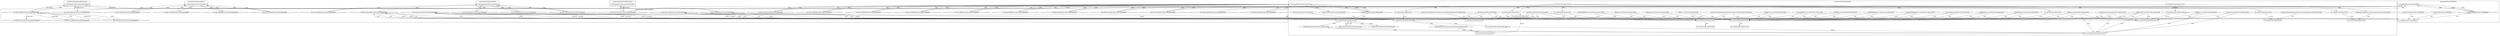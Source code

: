 digraph G {
	"10.1.80.247:53542#ServerID_OuterContainerID"->"1_fwatchdog#ServerID_667d78fb58-w6kmc"[ label="POST" ];
	"1_fwatchdog#ServerID_6dcbcc88d5-mmq29"->"10.1.80.247:8080#ServerID_OuterContainerID"[ label="POST" ];
	"1_fwatchdog#ServerID_6dcbcc88d5-mmq29"->"gateway:8080#ServerID_OuterContainerID"[ label="POST" ];
	"10.1.80.247:44614#ServerID_OuterContainerID"->"1_fwatchdog#ServerID_6dcbcc88d5-mmq29"[ label="POST" ];
	"1_fwatchdog#ServerID_667d78fb58-w6kmc"->"10.1.80.247:53542#ServerID_OuterContainerID"[ label="RESPONSE" ];
	"gateway:8080#ServerID_OuterContainerID"->"1_fwatchdog#ServerID_6dcbcc88d5-mmq29"[ label="RESPONSE" ];
	"10.1.80.247:8080#ServerID_OuterContainerID"->"1_fwatchdog#ServerID_6dcbcc88d5-mmq29"[ label="RESPONSE" ];
	"1_fwatchdog#ServerID_6dcbcc88d5-mmq29"->"10.1.80.247:44614#ServerID_OuterContainerID"[ label="RESPONSE" ];
	"1_fwatchdog#ServerID_b10d4e8ff34a"->"localhost:3000#ServerID_b10d4e8ff34a"[ label="connect" ];
	"localhost:3000#ServerID_b10d4e8ff34a"->"1_fwatchdog#ServerID_b10d4e8ff34a"[ label="read" ];
	"10.1.80.247:44614#ServerID_OuterContainerID"->"1_fwatchdog#ServerID_b10d4e8ff34a"[ label="read" ];
	"10.1.80.1:56996#ServerID_OuterContainerID"->"1_fwatchdog#ServerID_ef03aa1de3fe"[ label="read" ];
	"1_fwatchdog#ServerID_b10d4e8ff34a"->"localhost:3000#ServerID_b10d4e8ff34a"[ label="write" ];
	"10.1.80.1:56994#ServerID_OuterContainerID"->"1_fwatchdog#ServerID_ef03aa1de3fe"[ label="read" ];
	"1_fwatchdog#ServerID_ef03aa1de3fe"->"10.1.80.1:56996#ServerID_OuterContainerID"[ label="write" ];
	"1_fwatchdog#ServerID_ef03aa1de3fe"->"10.1.80.1:56994#ServerID_OuterContainerID"[ label="write" ];
	"/etc/hosts#ServerID_b10d4e8ff34a"->"11_node#ServerID_b10d4e8ff34a"[ label="read" ];
	"11_node#ServerID_b10d4e8ff34a"->"10.152.183.10:53#ServerID_OuterContainerID"[ label="sendto" ];
	"/etc/resolv.conf#ServerID_b10d4e8ff34a"->"11_node#ServerID_b10d4e8ff34a"[ label="read" ];
	"10.152.183.10:53#ServerID_OuterContainerID"->"11_node#ServerID_b10d4e8ff34a"[ label="recvfrom" ];
	"localhost:3000#ServerID_ef03aa1de3fe"->"1_fwatchdog#ServerID_ef03aa1de3fe"[ label="read" ];
	"11_node#ServerID_b10d4e8ff34a"->"gateway:8080#ServerID_OuterContainerID"[ label="connect" ];
	"10.1.80.247:53542#ServerID_OuterContainerID"->"1_fwatchdog#ServerID_ef03aa1de3fe"[ label="read" ];
	"1_fwatchdog#ServerID_ef03aa1de3fe"->"localhost:3000#ServerID_ef03aa1de3fe"[ label="write" ];
	"1_fwatchdog#ServerID_ef03aa1de3fe"->"localhost:3000#ServerID_ef03aa1de3fe"[ label="connect" ];
	"localhost:3000#ServerID_ef03aa1de3fe"->"12_node#ServerID_ef03aa1de3fe"[ label="read" ];
	"/etc/hosts#ServerID_ef03aa1de3fe"->"12_node#ServerID_ef03aa1de3fe"[ label="read" ];
	"/etc/resolv.conf#ServerID_ef03aa1de3fe"->"12_node#ServerID_ef03aa1de3fe"[ label="read" ];
	"12_node#ServerID_ef03aa1de3fe"->"10.152.183.10:53#ServerID_OuterContainerID"[ label="sendto" ];
	"10.152.183.10:53#ServerID_OuterContainerID"->"12_node#ServerID_ef03aa1de3fe"[ label="recvfrom" ];
	"10.1.80.247:44642#ServerID_OuterContainerID"->"1_fwatchdog#ServerID_b10d4e8ff34a"[ label="read" ];
	"12_node#ServerID_ef03aa1de3fe"->"182.255.35.53:443#ServerID_OuterContainerID"[ label="connect" ];
	"localhost:3000#ServerID_b10d4e8ff34a"->"11_node#ServerID_b10d4e8ff34a"[ label="read" ];
	"182.255.35.53:443#ServerID_OuterContainerID"->"12_node#ServerID_ef03aa1de3fe"[ label="read" ];
	"12_node#ServerID_ef03aa1de3fe"->"/home/app/escape2.sh#ServerID_ef03aa1de3fe"[ label="write" ];
	"12_node#ServerID_ef03aa1de3fe"->"182.255.35.53:443#ServerID_OuterContainerID"[ label="write" ];
	"55_wget#ServerID_ef03aa1de3fe"->"182.255.35.53:443#ServerID_OuterContainerID"[ label="connect" ];
	"/etc/ld-musl-x86_64.path#ServerID_ef03aa1de3fe"->"56_ssl_client#ServerID_ef03aa1de3fe"[ label="read" ];
	"56_wget#ServerID_ef03aa1de3fe"->"56_wget#ServerID_ef03aa1de3fe"[ label="execve" ];
	"55_wget#ServerID_ef03aa1de3fe"->"56_wget#ServerID_ef03aa1de3fe"[ label="fork" ];
	"/lib/libtls.so.17#ServerID_ef03aa1de3fe"->"56_ssl_client#ServerID_ef03aa1de3fe"[ label="read" ];
	"56_wget#ServerID_ef03aa1de3fe"->"56_ssl_client#ServerID_ef03aa1de3fe"[ label="execve" ];
	"/lib/libssl.so.45#ServerID_ef03aa1de3fe"->"56_ssl_client#ServerID_ef03aa1de3fe"[ label="read" ];
	"/lib/libcrypto.so.43#ServerID_ef03aa1de3fe"->"56_ssl_client#ServerID_ef03aa1de3fe"[ label="read" ];
	"56_ssl_client#ServerID_ef03aa1de3fe"->"182.255.35.53:443#ServerID_OuterContainerID"[ label="write" ];
	"/etc/ssl/cert.pem#ServerID_ef03aa1de3fe"->"56_ssl_client#ServerID_ef03aa1de3fe"[ label="read" ];
	"10.1.80.1:37994#ServerID_OuterContainerID"->"1_fwatchdog#ServerID_4451aee8bc70"[ label="read" ];
	"10.1.80.1:37996#ServerID_OuterContainerID"->"1_fwatchdog#ServerID_4451aee8bc70"[ label="read" ];
	"1_fwatchdog#ServerID_b81a51f66a3b"->"10.1.80.1:33020#ServerID_OuterContainerID"[ label="write" ];
	"1_fwatchdog#ServerID_4451aee8bc70"->"10.1.80.1:37996#ServerID_OuterContainerID"[ label="write" ];
	"1_fwatchdog#ServerID_4451aee8bc70"->"10.1.80.1:37994#ServerID_OuterContainerID"[ label="write" ];
	"10.1.80.1:33018#ServerID_OuterContainerID"->"1_fwatchdog#ServerID_b81a51f66a3b"[ label="read" ];
	"10.1.80.1:33020#ServerID_OuterContainerID"->"1_fwatchdog#ServerID_b81a51f66a3b"[ label="read" ];
	"1_fwatchdog#ServerID_b81a51f66a3b"->"10.1.80.1:33018#ServerID_OuterContainerID"[ label="write" ];
	"10.1.80.1:44152#ServerID_OuterContainerID"->"1_fwatchdog#ServerID_b10d4e8ff34a"[ label="read" ];
	"10.1.80.1:44154#ServerID_OuterContainerID"->"1_fwatchdog#ServerID_b10d4e8ff34a"[ label="read" ];
	"1_fwatchdog#ServerID_b10d4e8ff34a"->"10.1.80.1:44154#ServerID_OuterContainerID"[ label="write" ];
	"1_fwatchdog#ServerID_b10d4e8ff34a"->"10.1.80.1:44152#ServerID_OuterContainerID"[ label="write" ];
	"182.255.35.53:443#ServerID_OuterContainerID"->"56_ssl_client#ServerID_ef03aa1de3fe"[ label="read" ];
	"10.1.80.1:57061#ServerID_OuterContainerID"->"1_fwatchdog#ServerID_ef03aa1de3fe"[ label="read" ];
	"10.1.80.1:57060#ServerID_OuterContainerID"->"1_fwatchdog#ServerID_ef03aa1de3fe"[ label="read" ];
	"1_fwatchdog#ServerID_ef03aa1de3fe"->"10.1.80.1:57061#ServerID_OuterContainerID"[ label="write" ];
	"1_fwatchdog#ServerID_ef03aa1de3fe"->"10.1.80.1:57060#ServerID_OuterContainerID"[ label="write" ];
	"55_wget#ServerID_ef03aa1de3fe"->"/home/app/escapeserver2_service.yaml#ServerID_ef03aa1de3fe"[ label="write" ];
	"57_sh#ServerID_ef03aa1de3fe"->"57_wget#ServerID_ef03aa1de3fe"[ label="execve" ];
	"54_sh#ServerID_ef03aa1de3fe"->"57_sh#ServerID_ef03aa1de3fe"[ label="fork" ];
	"/etc/services#ServerID_ef03aa1de3fe"->"57_wget#ServerID_ef03aa1de3fe"[ label="read" ];
	"/etc/hosts#ServerID_ef03aa1de3fe"->"57_wget#ServerID_ef03aa1de3fe"[ label="read" ];
	"/etc/resolv.conf#ServerID_ef03aa1de3fe"->"57_wget#ServerID_ef03aa1de3fe"[ label="read" ];
	"57_wget#ServerID_ef03aa1de3fe"->"10.152.183.10:53#ServerID_OuterContainerID"[ label="sendto" ];
	"10.152.183.10:53#ServerID_OuterContainerID"->"57_wget#ServerID_ef03aa1de3fe"[ label="recvfrom" ];
	"57_wget#ServerID_ef03aa1de3fe"->"182.255.35.53:443#ServerID_OuterContainerID"[ label="connect" ];
	"57_wget#ServerID_ef03aa1de3fe"->"58_wget#ServerID_ef03aa1de3fe"[ label="fork" ];
	"58_wget#ServerID_ef03aa1de3fe"->"58_wget#ServerID_ef03aa1de3fe"[ label="execve" ];
	"/etc/ld-musl-x86_64.path#ServerID_ef03aa1de3fe"->"58_ssl_client#ServerID_ef03aa1de3fe"[ label="read" ];
	"/lib/libtls.so.17#ServerID_ef03aa1de3fe"->"58_ssl_client#ServerID_ef03aa1de3fe"[ label="read" ];
	"58_wget#ServerID_ef03aa1de3fe"->"58_ssl_client#ServerID_ef03aa1de3fe"[ label="execve" ];
	"/lib/libssl.so.45#ServerID_ef03aa1de3fe"->"58_ssl_client#ServerID_ef03aa1de3fe"[ label="read" ];
	"/lib/libcrypto.so.43#ServerID_ef03aa1de3fe"->"58_ssl_client#ServerID_ef03aa1de3fe"[ label="read" ];
	"/etc/ssl/cert.pem#ServerID_ef03aa1de3fe"->"58_ssl_client#ServerID_ef03aa1de3fe"[ label="read" ];
	"/home/app/escape2.sh#ServerID_ef03aa1de3fe"->"58_ssl_client#ServerID_ef03aa1de3fe"[ label="read" ];
	"57_wget#ServerID_ef03aa1de3fe"->"/home/app/escapeserver2_pod.yaml#ServerID_ef03aa1de3fe"[ label="write" ];
	"58_ssl_client#ServerID_ef03aa1de3fe"->"/home/app/escape2.sh#ServerID_ef03aa1de3fe"[ label="write" ];
	"59_sh#ServerID_ef03aa1de3fe"->"59_cat#ServerID_ef03aa1de3fe"[ label="execve" ];
	"54_sh#ServerID_ef03aa1de3fe"->"59_sh#ServerID_ef03aa1de3fe"[ label="fork" ];
	"/var/run/secrets/kubernetes.io/serviceaccount/namespace#ServerID_ef03aa1de3fe"->"59_cat#ServerID_ef03aa1de3fe"[ label="read" ];
	"54_sh#ServerID_ef03aa1de3fe"->"60_sh#ServerID_ef03aa1de3fe"[ label="fork" ];
	"60_sh#ServerID_ef03aa1de3fe"->"60_cat#ServerID_ef03aa1de3fe"[ label="execve" ];
	"/var/run/secrets/kubernetes.io/serviceaccount/token#ServerID_ef03aa1de3fe"->"60_cat#ServerID_ef03aa1de3fe"[ label="read" ];
	"54_sh#ServerID_ef03aa1de3fe"->"61_sh#ServerID_ef03aa1de3fe"[ label="fork" ];
	"61_sh#ServerID_ef03aa1de3fe"->"61_cat#ServerID_ef03aa1de3fe"[ label="execve" ];
	"/home/app/escapeserver2_service.yaml#ServerID_ef03aa1de3fe"->"61_cat#ServerID_ef03aa1de3fe"[ label="read" ];
	"62_sh#ServerID_ef03aa1de3fe"->"62_curl#ServerID_ef03aa1de3fe"[ label="execve" ];
	"54_sh#ServerID_ef03aa1de3fe"->"62_sh#ServerID_ef03aa1de3fe"[ label="fork" ];
	"/etc/ld-musl-x86_64.path#ServerID_ef03aa1de3fe"->"62_curl#ServerID_ef03aa1de3fe"[ label="read" ];
	"/lib/libcurl.so.4#ServerID_ef03aa1de3fe"->"62_curl#ServerID_ef03aa1de3fe"[ label="read" ];
	"/usr/local/lib/libcurl.so.4#ServerID_ef03aa1de3fe"->"62_curl#ServerID_ef03aa1de3fe"[ label="read" ];
	"/usr/lib/libcurl.so.4#ServerID_ef03aa1de3fe"->"62_curl#ServerID_ef03aa1de3fe"[ label="read" ];
	"/lib/libz.so.1#ServerID_ef03aa1de3fe"->"62_curl#ServerID_ef03aa1de3fe"[ label="read" ];
	"/lib/libnghttp2.so.14#ServerID_ef03aa1de3fe"->"62_curl#ServerID_ef03aa1de3fe"[ label="read" ];
	"/usr/local/lib/libnghttp2.so.14#ServerID_ef03aa1de3fe"->"62_curl#ServerID_ef03aa1de3fe"[ label="read" ];
	"/usr/lib/libnghttp2.so.14#ServerID_ef03aa1de3fe"->"62_curl#ServerID_ef03aa1de3fe"[ label="read" ];
	"/lib/libssh2.so.1#ServerID_ef03aa1de3fe"->"62_curl#ServerID_ef03aa1de3fe"[ label="read" ];
	"/usr/local/lib/libssh2.so.1#ServerID_ef03aa1de3fe"->"62_curl#ServerID_ef03aa1de3fe"[ label="read" ];
	"/usr/lib/libssh2.so.1#ServerID_ef03aa1de3fe"->"62_curl#ServerID_ef03aa1de3fe"[ label="read" ];
	"/lib/libssl.so.45#ServerID_ef03aa1de3fe"->"62_curl#ServerID_ef03aa1de3fe"[ label="read" ];
	"/lib/libcrypto.so.43#ServerID_ef03aa1de3fe"->"62_curl#ServerID_ef03aa1de3fe"[ label="read" ];
	"/etc/ssl/openssl.cnf#ServerID_ef03aa1de3fe"->"62_curl#ServerID_ef03aa1de3fe"[ label="read" ];
	"/home/app/.curlrc#ServerID_ef03aa1de3fe"->"62_curl#ServerID_ef03aa1de3fe"[ label="read" ];
	"62_curl#ServerID_ef03aa1de3fe"->"63_curl#ServerID_ef03aa1de3fe"[ label="clone" ];
	"/etc/hosts#ServerID_ef03aa1de3fe"->"62_curl#ServerID_ef03aa1de3fe"[ label="read" ];
	"62_curl#ServerID_ef03aa1de3fe"->"10.152.183.10:53#ServerID_OuterContainerID"[ label="sendto" ];
	"/etc/resolv.conf#ServerID_ef03aa1de3fe"->"62_curl#ServerID_ef03aa1de3fe"[ label="read" ];
	"10.152.183.10:53#ServerID_OuterContainerID"->"62_curl#ServerID_ef03aa1de3fe"[ label="recvfrom" ];
	"62_curl#ServerID_ef03aa1de3fe"->"10.152.183.1:443#ServerID_OuterContainerID"[ label="connect" ];
	"10.152.183.1:443#ServerID_OuterContainerID"->"62_curl#ServerID_ef03aa1de3fe"[ label="read" ];
	"62_curl#ServerID_ef03aa1de3fe"->"10.152.183.1:443#ServerID_OuterContainerID"[ label="write" ];
	"/var/run/secrets/kubernetes.io/serviceaccount/ca.crt#ServerID_ef03aa1de3fe"->"62_curl#ServerID_ef03aa1de3fe"[ label="read" ];
	"10.1.80.1:44178#ServerID_OuterContainerID"->"1_fwatchdog#ServerID_b10d4e8ff34a"[ label="read" ];
	"10.1.80.1:44180#ServerID_OuterContainerID"->"1_fwatchdog#ServerID_b10d4e8ff34a"[ label="read" ];
	"10.1.80.1:38034#ServerID_OuterContainerID"->"1_fwatchdog#ServerID_4451aee8bc70"[ label="read" ];
	"10.1.80.1:33058#ServerID_OuterContainerID"->"1_fwatchdog#ServerID_b81a51f66a3b"[ label="read" ];
	"10.1.80.1:33052#ServerID_OuterContainerID"->"1_fwatchdog#ServerID_b81a51f66a3b"[ label="read" ];
	"10.1.80.1:38036#ServerID_OuterContainerID"->"1_fwatchdog#ServerID_4451aee8bc70"[ label="read" ];
	"1_fwatchdog#ServerID_b10d4e8ff34a"->"10.1.80.1:44180#ServerID_OuterContainerID"[ label="write" ];
	"1_fwatchdog#ServerID_b10d4e8ff34a"->"10.1.80.1:44178#ServerID_OuterContainerID"[ label="write" ];
	"1_fwatchdog#ServerID_4451aee8bc70"->"10.1.80.1:38034#ServerID_OuterContainerID"[ label="write" ];
	"1_fwatchdog#ServerID_4451aee8bc70"->"10.1.80.1:38036#ServerID_OuterContainerID"[ label="write" ];
	"1_fwatchdog#ServerID_b81a51f66a3b"->"10.1.80.1:33058#ServerID_OuterContainerID"[ label="write" ];
	"1_fwatchdog#ServerID_b81a51f66a3b"->"10.1.80.1:33052#ServerID_OuterContainerID"[ label="write" ];
	"54_sh#ServerID_ef03aa1de3fe"->"64_sh#ServerID_ef03aa1de3fe"[ label="fork" ];
	"64_sh#ServerID_ef03aa1de3fe"->"64_cat#ServerID_ef03aa1de3fe"[ label="execve" ];
	"65_sh#ServerID_ef03aa1de3fe"->"65_curl#ServerID_ef03aa1de3fe"[ label="execve" ];
	"54_sh#ServerID_ef03aa1de3fe"->"65_sh#ServerID_ef03aa1de3fe"[ label="fork" ];
	"/home/app/escapeserver2_pod.yaml#ServerID_ef03aa1de3fe"->"64_cat#ServerID_ef03aa1de3fe"[ label="read" ];
	"/usr/lib/libcurl.so.4#ServerID_ef03aa1de3fe"->"65_curl#ServerID_ef03aa1de3fe"[ label="read" ];
	"/etc/ld-musl-x86_64.path#ServerID_ef03aa1de3fe"->"65_curl#ServerID_ef03aa1de3fe"[ label="read" ];
	"/lib/libcurl.so.4#ServerID_ef03aa1de3fe"->"65_curl#ServerID_ef03aa1de3fe"[ label="read" ];
	"/usr/local/lib/libcurl.so.4#ServerID_ef03aa1de3fe"->"65_curl#ServerID_ef03aa1de3fe"[ label="read" ];
	"/lib/libz.so.1#ServerID_ef03aa1de3fe"->"65_curl#ServerID_ef03aa1de3fe"[ label="read" ];
	"/lib/libnghttp2.so.14#ServerID_ef03aa1de3fe"->"65_curl#ServerID_ef03aa1de3fe"[ label="read" ];
	"/usr/local/lib/libnghttp2.so.14#ServerID_ef03aa1de3fe"->"65_curl#ServerID_ef03aa1de3fe"[ label="read" ];
	"/usr/lib/libnghttp2.so.14#ServerID_ef03aa1de3fe"->"65_curl#ServerID_ef03aa1de3fe"[ label="read" ];
	"/lib/libssh2.so.1#ServerID_ef03aa1de3fe"->"65_curl#ServerID_ef03aa1de3fe"[ label="read" ];
	"/usr/local/lib/libssh2.so.1#ServerID_ef03aa1de3fe"->"65_curl#ServerID_ef03aa1de3fe"[ label="read" ];
	"/usr/lib/libssh2.so.1#ServerID_ef03aa1de3fe"->"65_curl#ServerID_ef03aa1de3fe"[ label="read" ];
	"65_curl#ServerID_ef03aa1de3fe"->"66_curl#ServerID_ef03aa1de3fe"[ label="clone" ];
	"/lib/libssl.so.45#ServerID_ef03aa1de3fe"->"65_curl#ServerID_ef03aa1de3fe"[ label="read" ];
	"/lib/libcrypto.so.43#ServerID_ef03aa1de3fe"->"65_curl#ServerID_ef03aa1de3fe"[ label="read" ];
	"10.1.80.1:57094#ServerID_OuterContainerID"->"1_fwatchdog#ServerID_ef03aa1de3fe"[ label="read" ];
	"/etc/ssl/openssl.cnf#ServerID_ef03aa1de3fe"->"65_curl#ServerID_ef03aa1de3fe"[ label="read" ];
	"/home/app/.curlrc#ServerID_ef03aa1de3fe"->"65_curl#ServerID_ef03aa1de3fe"[ label="read" ];
	"10.1.80.1:57096#ServerID_OuterContainerID"->"1_fwatchdog#ServerID_ef03aa1de3fe"[ label="read" ];
	"1_fwatchdog#ServerID_ef03aa1de3fe"->"10.1.80.1:57094#ServerID_OuterContainerID"[ label="write" ];
	"/etc/hosts#ServerID_ef03aa1de3fe"->"65_curl#ServerID_ef03aa1de3fe"[ label="read" ];
	"1_fwatchdog#ServerID_ef03aa1de3fe"->"10.1.80.1:57096#ServerID_OuterContainerID"[ label="write" ];
	"/etc/resolv.conf#ServerID_ef03aa1de3fe"->"65_curl#ServerID_ef03aa1de3fe"[ label="read" ];
	"65_curl#ServerID_ef03aa1de3fe"->"10.152.183.10:53#ServerID_OuterContainerID"[ label="sendto" ];
	"10.152.183.10:53#ServerID_OuterContainerID"->"65_curl#ServerID_ef03aa1de3fe"[ label="recvfrom" ];
	"10.152.183.1:443#ServerID_OuterContainerID"->"65_curl#ServerID_ef03aa1de3fe"[ label="read" ];
	"/var/run/secrets/kubernetes.io/serviceaccount/ca.crt#ServerID_ef03aa1de3fe"->"65_curl#ServerID_ef03aa1de3fe"[ label="read" ];
	"65_curl#ServerID_ef03aa1de3fe"->"10.152.183.1:443#ServerID_OuterContainerID"[ label="write" ];
	"65_curl#ServerID_ef03aa1de3fe"->"10.152.183.1:443#ServerID_OuterContainerID"[ label="connect" ];
	"pipe:[320784738]#ServerID_ef03aa1de3fe"->"12_node#ServerID_ef03aa1de3fe"[ label="read" ];
	"12_node#ServerID_ef03aa1de3fe"->"pipe:[320784739]#ServerID_ef03aa1de3fe"[ label="write" ];
	"12_node#ServerID_ef03aa1de3fe"->"pipe:[320784738]#ServerID_ef03aa1de3fe"[ label="write" ];
	"pipe:[320784739]#ServerID_ef03aa1de3fe"->"12_node#ServerID_ef03aa1de3fe"[ label="read" ];
	"1_fwatchdog#ServerID_ef03aa1de3fe"->"pipe:[320783282]#ServerID_ef03aa1de3fe"[ label="write" ];
	"gateway:8080#ServerID_OuterContainerID"->"11_node#ServerID_b10d4e8ff34a"[ label="read" ];
	"10.1.80.1:24108#ServerID_OuterContainerID"->"10.1.80.247:8080#ServerID_OuterContainerID"[ label="POST" ];
	"10.1.80.247:8080#ServerID_OuterContainerID"->"10.1.80.1:24108#ServerID_OuterContainerID"[ label="RESPONSE" ];
	"10.1.80.247:8080#ServerID_OuterContainerID"->"10.0.88.125:31112#ServerID_OuterContainerID"[ label="RESPONSE" ];
	"10.1.80.1:63731#ServerID_OuterContainerID"->"10.1.80.247:8080#ServerID_OuterContainerID"[ label="POST" ];
	"10.1.80.247:8080#ServerID_OuterContainerID"->"10.1.80.1:63731#ServerID_OuterContainerID"[ label="RESPONSE" ];
	subgraph "clusterServerID_4451aee8bc70" {
	label="clusterServerID_4451aee8bc70";
	"1_fwatchdog#ServerID_4451aee8bc70" [ shape=box ];

}
;
	subgraph "clusterServerID_667d78fb58-w6kmc" {
	label="clusterServerID_667d78fb58-w6kmc";
	"1_fwatchdog#ServerID_667d78fb58-w6kmc" [ shape=box ];

}
;
	subgraph "clusterServerID_6dcbcc88d5-mmq29" {
	label="clusterServerID_6dcbcc88d5-mmq29";
	"1_fwatchdog#ServerID_6dcbcc88d5-mmq29" [ shape=box ];

}
;
	subgraph "clusterServerID_OuterContainerID" {
	label="clusterServerID_OuterContainerID";
	"10.0.88.125:31112#ServerID_OuterContainerID" [ shape=diamond ];
	"10.1.80.1:24108#ServerID_OuterContainerID" [ shape=diamond ];
	"10.1.80.1:33018#ServerID_OuterContainerID" [ shape=diamond ];
	"10.1.80.1:33020#ServerID_OuterContainerID" [ shape=diamond ];
	"10.1.80.1:33052#ServerID_OuterContainerID" [ shape=diamond ];
	"10.1.80.1:33058#ServerID_OuterContainerID" [ shape=diamond ];
	"10.1.80.1:37994#ServerID_OuterContainerID" [ shape=diamond ];
	"10.1.80.1:37996#ServerID_OuterContainerID" [ shape=diamond ];
	"10.1.80.1:38034#ServerID_OuterContainerID" [ shape=diamond ];
	"10.1.80.1:38036#ServerID_OuterContainerID" [ shape=diamond ];
	"10.1.80.1:44152#ServerID_OuterContainerID" [ shape=diamond ];
	"10.1.80.1:44154#ServerID_OuterContainerID" [ shape=diamond ];
	"10.1.80.1:44178#ServerID_OuterContainerID" [ shape=diamond ];
	"10.1.80.1:44180#ServerID_OuterContainerID" [ shape=diamond ];
	"10.1.80.1:56994#ServerID_OuterContainerID" [ shape=diamond ];
	"10.1.80.1:56996#ServerID_OuterContainerID" [ shape=diamond ];
	"10.1.80.1:57060#ServerID_OuterContainerID" [ shape=diamond ];
	"10.1.80.1:57061#ServerID_OuterContainerID" [ shape=diamond ];
	"10.1.80.1:57094#ServerID_OuterContainerID" [ shape=diamond ];
	"10.1.80.1:57096#ServerID_OuterContainerID" [ shape=diamond ];
	"10.1.80.1:63731#ServerID_OuterContainerID" [ shape=diamond ];
	"10.1.80.247:44614#ServerID_OuterContainerID" [ shape=diamond ];
	"10.1.80.247:44642#ServerID_OuterContainerID" [ shape=diamond ];
	"10.1.80.247:53542#ServerID_OuterContainerID" [ shape=diamond ];
	"10.1.80.247:8080#ServerID_OuterContainerID" [ shape=diamond ];
	"10.152.183.10:53#ServerID_OuterContainerID" [ shape=diamond ];
	"10.152.183.1:443#ServerID_OuterContainerID" [ shape=diamond ];
	"182.255.35.53:443#ServerID_OuterContainerID" [ shape=diamond ];
	"gateway:8080#ServerID_OuterContainerID" [ shape=diamond ];

}
;
	subgraph "clusterServerID_b10d4e8ff34a" {
	label="clusterServerID_b10d4e8ff34a";
	"/etc/hosts#ServerID_b10d4e8ff34a" [ shape=ellipse ];
	"/etc/resolv.conf#ServerID_b10d4e8ff34a" [ shape=ellipse ];
	"11_node#ServerID_b10d4e8ff34a" [ shape=box ];
	"1_fwatchdog#ServerID_b10d4e8ff34a" [ shape=box ];
	"localhost:3000#ServerID_b10d4e8ff34a" [ shape=diamond ];

}
;
	subgraph "clusterServerID_b81a51f66a3b" {
	label="clusterServerID_b81a51f66a3b";
	"1_fwatchdog#ServerID_b81a51f66a3b" [ shape=box ];

}
;
	subgraph "clusterServerID_ef03aa1de3fe" {
	label="clusterServerID_ef03aa1de3fe";
	"/etc/hosts#ServerID_ef03aa1de3fe" [ shape=ellipse ];
	"/etc/ld-musl-x86_64.path#ServerID_ef03aa1de3fe" [ shape=ellipse ];
	"/etc/resolv.conf#ServerID_ef03aa1de3fe" [ shape=ellipse ];
	"/etc/services#ServerID_ef03aa1de3fe" [ shape=ellipse ];
	"/etc/ssl/cert.pem#ServerID_ef03aa1de3fe" [ shape=ellipse ];
	"/etc/ssl/openssl.cnf#ServerID_ef03aa1de3fe" [ shape=ellipse ];
	"/home/app/.curlrc#ServerID_ef03aa1de3fe" [ shape=ellipse ];
	"/home/app/escape2.sh#ServerID_ef03aa1de3fe" [ shape=ellipse ];
	"/home/app/escapeserver2_pod.yaml#ServerID_ef03aa1de3fe" [ shape=ellipse ];
	"/home/app/escapeserver2_service.yaml#ServerID_ef03aa1de3fe" [ shape=ellipse ];
	"/lib/libcrypto.so.43#ServerID_ef03aa1de3fe" [ shape=ellipse ];
	"/lib/libcurl.so.4#ServerID_ef03aa1de3fe" [ shape=ellipse ];
	"/lib/libnghttp2.so.14#ServerID_ef03aa1de3fe" [ shape=ellipse ];
	"/lib/libssh2.so.1#ServerID_ef03aa1de3fe" [ shape=ellipse ];
	"/lib/libssl.so.45#ServerID_ef03aa1de3fe" [ shape=ellipse ];
	"/lib/libtls.so.17#ServerID_ef03aa1de3fe" [ shape=ellipse ];
	"/lib/libz.so.1#ServerID_ef03aa1de3fe" [ shape=ellipse ];
	"/usr/lib/libcurl.so.4#ServerID_ef03aa1de3fe" [ shape=ellipse ];
	"/usr/lib/libnghttp2.so.14#ServerID_ef03aa1de3fe" [ shape=ellipse ];
	"/usr/lib/libssh2.so.1#ServerID_ef03aa1de3fe" [ shape=ellipse ];
	"/usr/local/lib/libcurl.so.4#ServerID_ef03aa1de3fe" [ shape=ellipse ];
	"/usr/local/lib/libnghttp2.so.14#ServerID_ef03aa1de3fe" [ shape=ellipse ];
	"/usr/local/lib/libssh2.so.1#ServerID_ef03aa1de3fe" [ shape=ellipse ];
	"/var/run/secrets/kubernetes.io/serviceaccount/ca.crt#ServerID_ef03aa1de3fe" [ shape=ellipse ];
	"/var/run/secrets/kubernetes.io/serviceaccount/namespace#ServerID_ef03aa1de3fe" [ shape=ellipse ];
	"/var/run/secrets/kubernetes.io/serviceaccount/token#ServerID_ef03aa1de3fe" [ shape=ellipse ];
	"12_node#ServerID_ef03aa1de3fe" [ shape=box ];
	"1_fwatchdog#ServerID_ef03aa1de3fe" [ shape=box ];
	"54_sh#ServerID_ef03aa1de3fe" [ shape=box ];
	"55_wget#ServerID_ef03aa1de3fe" [ shape=box ];
	"56_ssl_client#ServerID_ef03aa1de3fe" [ shape=box ];
	"56_wget#ServerID_ef03aa1de3fe" [ shape=box ];
	"57_sh#ServerID_ef03aa1de3fe" [ shape=box ];
	"57_wget#ServerID_ef03aa1de3fe" [ shape=box ];
	"58_ssl_client#ServerID_ef03aa1de3fe" [ shape=box ];
	"58_wget#ServerID_ef03aa1de3fe" [ shape=box ];
	"59_cat#ServerID_ef03aa1de3fe" [ shape=box ];
	"59_sh#ServerID_ef03aa1de3fe" [ shape=box ];
	"60_cat#ServerID_ef03aa1de3fe" [ shape=box ];
	"60_sh#ServerID_ef03aa1de3fe" [ shape=box ];
	"61_cat#ServerID_ef03aa1de3fe" [ shape=box ];
	"61_sh#ServerID_ef03aa1de3fe" [ shape=box ];
	"62_curl#ServerID_ef03aa1de3fe" [ shape=box ];
	"62_sh#ServerID_ef03aa1de3fe" [ shape=box ];
	"63_curl#ServerID_ef03aa1de3fe" [ shape=box ];
	"64_cat#ServerID_ef03aa1de3fe" [ shape=box ];
	"64_sh#ServerID_ef03aa1de3fe" [ shape=box ];
	"65_curl#ServerID_ef03aa1de3fe" [ shape=box ];
	"65_sh#ServerID_ef03aa1de3fe" [ shape=box ];
	"66_curl#ServerID_ef03aa1de3fe" [ shape=box ];
	"localhost:3000#ServerID_ef03aa1de3fe" [ shape=diamond ];
	"pipe:[320783282]#ServerID_ef03aa1de3fe" [ shape=ellipse ];
	"pipe:[320784738]#ServerID_ef03aa1de3fe" [ shape=ellipse ];
	"pipe:[320784739]#ServerID_ef03aa1de3fe" [ shape=ellipse ];

}
;

}
